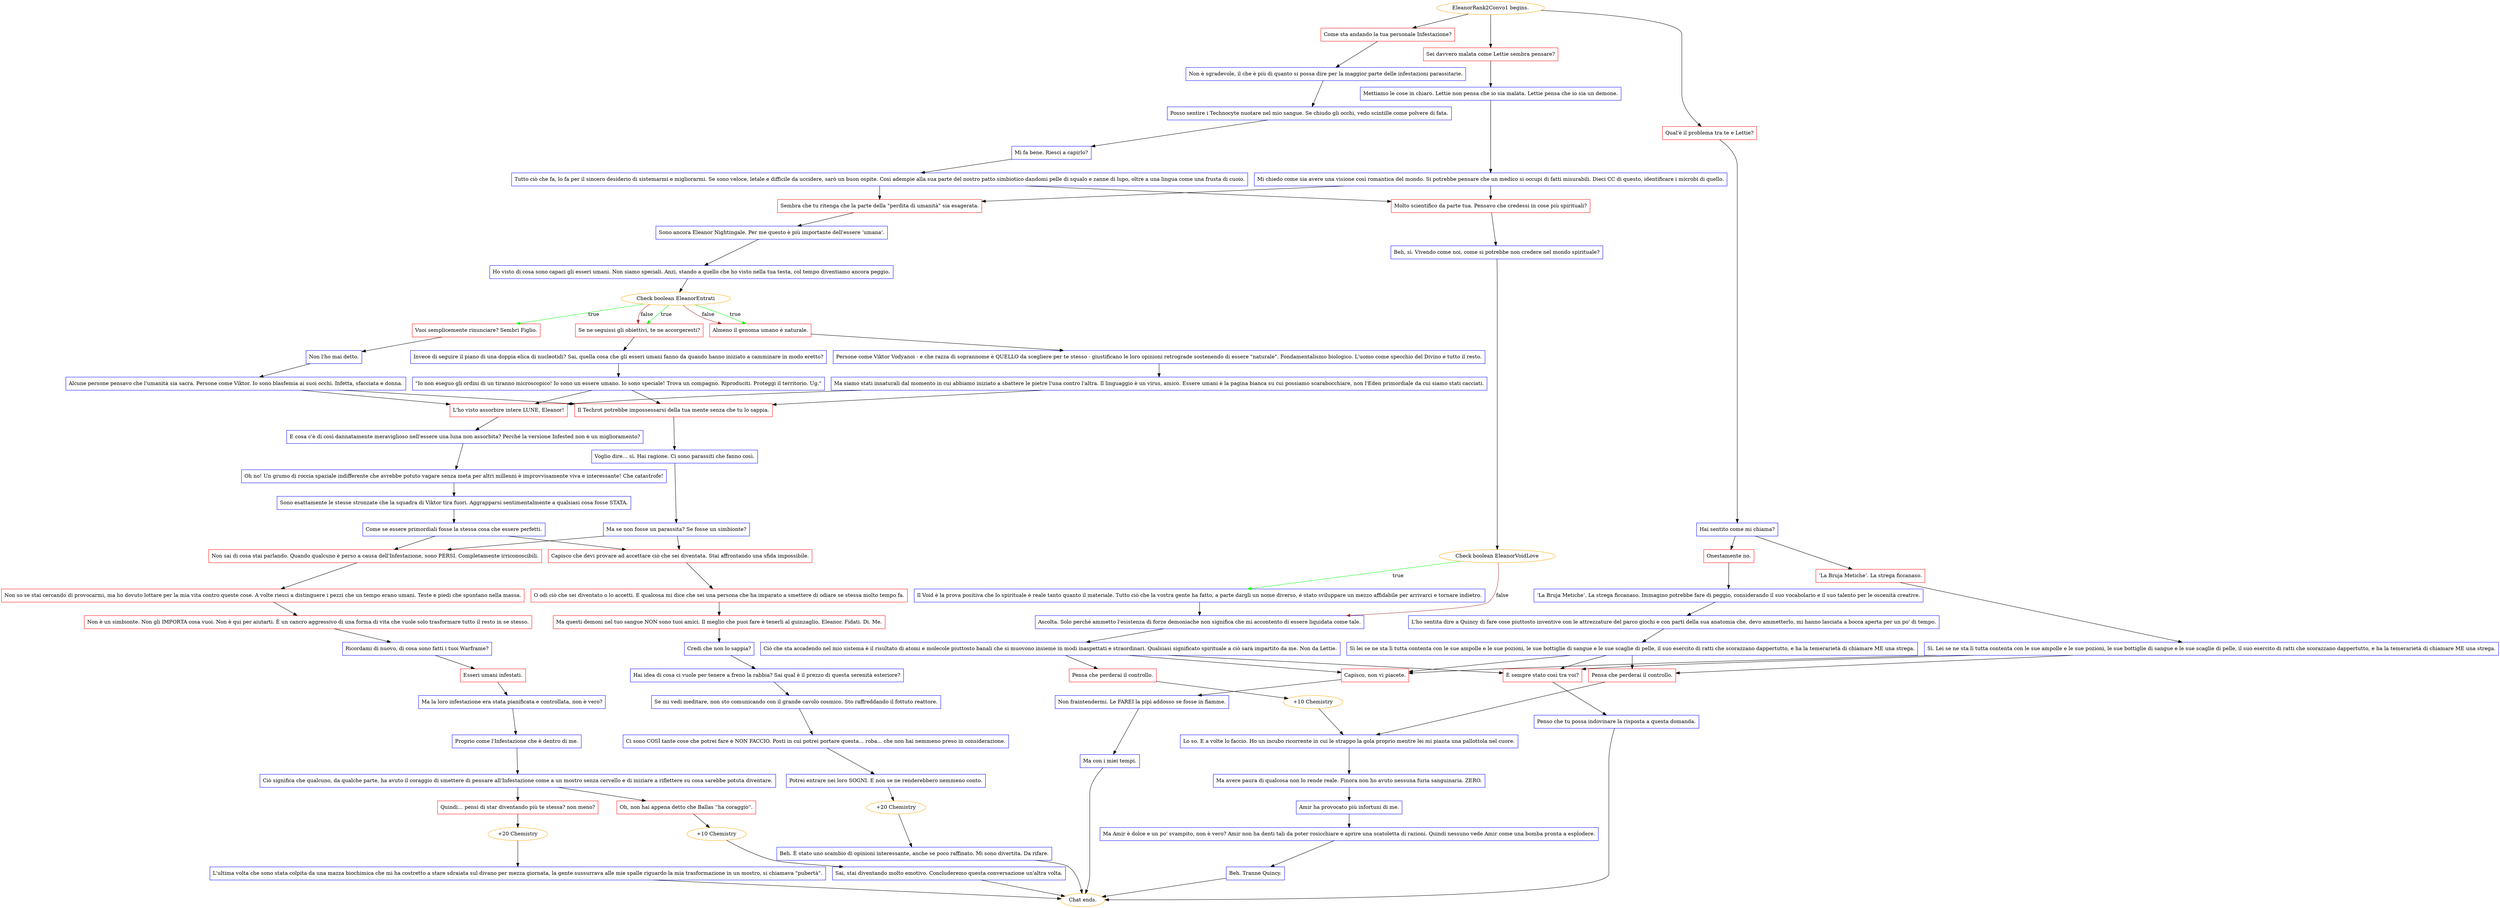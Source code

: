 digraph {
	"EleanorRank2Convo1 begins." [color=orange];
		"EleanorRank2Convo1 begins." -> j1476865485;
		"EleanorRank2Convo1 begins." -> j2967667359;
		"EleanorRank2Convo1 begins." -> j2682163652;
	j1476865485 [label="Sei davvero malata come Lettie sembra pensare?",shape=box,color=red];
		j1476865485 -> j1085861486;
	j2967667359 [label="Come sta andando la tua personale Infestazione?",shape=box,color=red];
		j2967667359 -> j1175313431;
	j2682163652 [label="Qual'è il problema tra te e Lettie?",shape=box,color=red];
		j2682163652 -> j3775657712;
	j1085861486 [label="Mettiamo le cose in chiaro. Lettie non pensa che io sia malata. Lettie pensa che io sia un demone.",shape=box,color=blue];
		j1085861486 -> j3910492494;
	j1175313431 [label="Non è sgradevole, il che è più di quanto si possa dire per la maggior parte delle infestazioni parassitarie.",shape=box,color=blue];
		j1175313431 -> j1807820037;
	j3775657712 [label="Hai sentito come mi chiama?",shape=box,color=blue];
		j3775657712 -> j1505480830;
		j3775657712 -> j897822292;
	j3910492494 [label="Mi chiedo come sia avere una visione così romantica del mondo. Si potrebbe pensare che un medico si occupi di fatti misurabili. Dieci CC di questo, identificare i microbi di quello.",shape=box,color=blue];
		j3910492494 -> j1277236598;
		j3910492494 -> j3756234420;
	j1807820037 [label="Posso sentire i Technocyte nuotare nel mio sangue. Se chiudo gli occhi, vedo scintille come polvere di fata.",shape=box,color=blue];
		j1807820037 -> j3823485589;
	j1505480830 [label="Onestamente no.",shape=box,color=red];
		j1505480830 -> j3196915;
	j897822292 [label="‘La Bruja Metiche‘. La strega ficcanaso.",shape=box,color=red];
		j897822292 -> j987206105;
	j1277236598 [label="Molto scientifico da parte tua. Pensavo che credessi in cose più spirituali?",shape=box,color=red];
		j1277236598 -> j3083787460;
	j3756234420 [label="Sembra che tu ritenga che la parte della \"perdita di umanità\" sia esagerata.",shape=box,color=red];
		j3756234420 -> j2521172884;
	j3823485589 [label="Mi fa bene. Riesci a capirlo?",shape=box,color=blue];
		j3823485589 -> j1043735938;
	j3196915 [label="‘La Bruja Metiche‘. La strega ficcanaso. Immagino potrebbe fare di peggio, considerando il suo vocabolario e il suo talento per le oscenità creative.",shape=box,color=blue];
		j3196915 -> j3167784932;
	j987206105 [label="Sì. Lei se ne sta lì tutta contenta con le sue ampolle e le sue pozioni, le sue bottiglie di sangue e le sue scaglie di pelle, il suo esercito di ratti che scorazzano dappertutto, e ha la temerarietà di chiamare ME una strega.",shape=box,color=blue];
		j987206105 -> j293620092;
		j987206105 -> j1539386012;
		j987206105 -> j3917143856;
	j3083787460 [label="Beh, sì. Vivendo come noi, come si potrebbe non credere nel mondo spirituale?",shape=box,color=blue];
		j3083787460 -> j2546009719;
	j2521172884 [label="Sono ancora Eleanor Nightingale. Per me questo è più importante dell'essere ‘umana‘.",shape=box,color=blue];
		j2521172884 -> j3473665584;
	j1043735938 [label="Tutto ciò che fa, lo fa per il sincero desiderio di sistemarmi e migliorarmi. Se sono veloce, letale e difficile da uccidere, sarò un buon ospite. Così adempie alla sua parte del nostro patto simbiotico dandomi pelle di squalo e zanne di lupo, oltre a una lingua come una frusta di cuoio.",shape=box,color=blue];
		j1043735938 -> j1277236598;
		j1043735938 -> j3756234420;
	j3167784932 [label="L'ho sentita dire a Quincy di fare cose piuttosto inventive con le attrezzature del parco giochi e con parti della sua anatomia che, devo ammetterlo, mi hanno lasciata a bocca aperta per un po' di tempo.",shape=box,color=blue];
		j3167784932 -> j1114327171;
	j293620092 [label="Capisco, non vi piacete.",shape=box,color=red];
		j293620092 -> j829262991;
	j1539386012 [label="È sempre stato così tra voi?",shape=box,color=red];
		j1539386012 -> j2120989643;
	j3917143856 [label="Pensa che perderai il controllo.",shape=box,color=red];
		j3917143856 -> j2620942828;
	j2546009719 [label="Check boolean EleanorVoidLove",color=orange];
		j2546009719 -> j3797103311 [label=true,color=green];
		j2546009719 -> j257151705 [label=false,color=brown];
	j3473665584 [label="Ho visto di cosa sono capaci gli esseri umani. Non siamo speciali. Anzi, stando a quello che ho visto nella tua testa, col tempo diventiamo ancora peggio.",shape=box,color=blue];
		j3473665584 -> j42144458;
	j1114327171 [label="Sì lei se ne sta lì tutta contenta con le sue ampolle e le sue pozioni, le sue bottiglie di sangue e le sue scaglie di pelle, il suo esercito di ratti che scorazzano dappertutto, e ha la temerarietà di chiamare ME una strega.",shape=box,color=blue];
		j1114327171 -> j293620092;
		j1114327171 -> j1539386012;
		j1114327171 -> j3917143856;
	j829262991 [label="Non fraintendermi. Le FAREI la pipì addosso se fosse in fiamme.",shape=box,color=blue];
		j829262991 -> j3482196551;
	j2120989643 [label="Penso che tu possa indovinare la risposta a questa domanda.",shape=box,color=blue];
		j2120989643 -> "Chat ends.";
	j2620942828 [label="Lo so. E a volte lo faccio. Ho un incubo ricorrente in cui le strappo la gola proprio mentre lei mi pianta una pallottola nel cuore.",shape=box,color=blue];
		j2620942828 -> j3389746594;
	j3797103311 [label="Il Void è la prova positiva che lo spirituale è reale tanto quanto il materiale. Tutto ciò che la vostra gente ha fatto, a parte dargli un nome diverso, è stato sviluppare un mezzo affidabile per arrivarci e tornare indietro.",shape=box,color=blue];
		j3797103311 -> j257151705;
	j257151705 [label="Ascolta. Solo perché ammetto l'esistenza di forze demoniache non significa che mi accontento di essere liquidata come tale.",shape=box,color=blue];
		j257151705 -> j134680740;
	j42144458 [label="Check boolean EleanorEntrati",color=orange];
		j42144458 -> j4277604155 [label=true,color=green];
		j42144458 -> j2597573495 [label=true,color=green];
		j42144458 -> j2745158889 [label=true,color=green];
		j42144458 -> j2597573495 [label=false,color=brown];
		j42144458 -> j2745158889 [label=false,color=brown];
	j3482196551 [label="Ma con i miei tempi.",shape=box,color=blue];
		j3482196551 -> "Chat ends.";
	"Chat ends." [color=orange];
	j3389746594 [label="Ma avere paura di qualcosa non lo rende reale. Finora non ho avuto nessuna furia sanguinaria. ZERO.",shape=box,color=blue];
		j3389746594 -> j1583464192;
	j134680740 [label="Ciò che sta accadendo nel mio sistema è il risultato di atomi e molecole piuttosto banali che si muovono insieme in modi inaspettati e straordinari. Qualsiasi significato spirituale a ciò sarà impartito da me. Non da Lettie.",shape=box,color=blue];
		j134680740 -> j293620092;
		j134680740 -> j1539386012;
		j134680740 -> j41059218;
	j4277604155 [label="Vuoi semplicemente rinunciare? Sembri Figlio.",shape=box,color=red];
		j4277604155 -> j4129903143;
	j2597573495 [label="Se ne seguissi gli obiettivi, te ne accorgeresti?",shape=box,color=red];
		j2597573495 -> j817883839;
	j2745158889 [label="Almeno il genoma umano è naturale.",shape=box,color=red];
		j2745158889 -> j3416001873;
	j1583464192 [label="Amir ha provocato più infortuni di me.",shape=box,color=blue];
		j1583464192 -> j1138372040;
	j41059218 [label="Pensa che perderai il controllo.",shape=box,color=red];
		j41059218 -> j2549376994;
	j4129903143 [label="Non l'ho mai detto.",shape=box,color=blue];
		j4129903143 -> j108513656;
	j817883839 [label="Invece di seguire il piano di una doppia elica di nucleotidi? Sai, quella cosa che gli esseri umani fanno da quando hanno iniziato a camminare in modo eretto?",shape=box,color=blue];
		j817883839 -> j129479730;
	j3416001873 [label="Persone come Viktor Vodyanoi - e che razza di soprannome è QUELLO da scegliere per te stesso - giustificano le loro opinioni retrograde sostenendo di essere \"naturale\". Fondamentalismo biologico. L'uomo come specchio del Divino e tutto il resto.",shape=box,color=blue];
		j3416001873 -> j1980774092;
	j1138372040 [label="Ma Amir è dolce e un po' svampito, non è vero? Amir non ha denti tali da poter rosicchiare e aprire una scatoletta di razioni. Quindi nessuno vede Amir come una bomba pronta a esplodere.",shape=box,color=blue];
		j1138372040 -> j3968740023;
	j2549376994 [label="+10 Chemistry",color=orange];
		j2549376994 -> j2620942828;
	j108513656 [label="Alcune persone pensavo che l'umanità sia sacra. Persone come Viktor. Io sono blasfemia ai suoi occhi. Infetta, sfacciata e donna.",shape=box,color=blue];
		j108513656 -> j1803308190;
		j108513656 -> j690884937;
	j129479730 [label="\"Io non eseguo gli ordini di un tiranno microscopico! Io sono un essere umano. Io sono speciale! Trova un compagno. Riproduciti. Proteggi il territorio. Ug.\"",shape=box,color=blue];
		j129479730 -> j1803308190;
		j129479730 -> j690884937;
	j1980774092 [label="Ma siamo stati innaturali dal momento in cui abbiamo iniziato a sbattere le pietre l'una contro l'altra. Il linguaggio è un virus, amico. Essere umani è la pagina bianca su cui possiamo scarabocchiare, non l'Eden primordiale da cui siamo stati cacciati.",shape=box,color=blue];
		j1980774092 -> j1803308190;
		j1980774092 -> j690884937;
	j3968740023 [label="Beh. Tranne Quincy.",shape=box,color=blue];
		j3968740023 -> "Chat ends.";
	j1803308190 [label="Il Techrot potrebbe impossessarsi della tua mente senza che tu lo sappia.",shape=box,color=red];
		j1803308190 -> j4244793907;
	j690884937 [label="L'ho visto assorbire intere LUNE, Eleanor!",shape=box,color=red];
		j690884937 -> j1354891457;
	j4244793907 [label="Voglio dire… sì. Hai ragione. Ci sono parassiti che fanno così.",shape=box,color=blue];
		j4244793907 -> j4152050613;
	j1354891457 [label="E cosa c'è di così dannatamente meraviglioso nell'essere una luna non assorbita? Perché la versione Infested non è un miglioramento?",shape=box,color=blue];
		j1354891457 -> j572569098;
	j4152050613 [label="Ma se non fosse un parassita? Se fosse un simbionte?",shape=box,color=blue];
		j4152050613 -> j4276263295;
		j4152050613 -> j3706688090;
	j572569098 [label="Oh no! Un grumo di roccia spaziale indifferente che avrebbe potuto vagare senza meta per altri millenni è improvvisamente viva e interessante! Che catastrofe!",shape=box,color=blue];
		j572569098 -> j1617886047;
	j4276263295 [label="Non sai di cosa stai parlando. Quando qualcuno è perso a causa dell'Infestazione, sono PERSI. Completamente irriconoscibili.",shape=box,color=red];
		j4276263295 -> j1463333803;
	j3706688090 [label="Capisco che devi provare ad accettare ciò che sei diventata. Stai affrontando una sfida impossibile.",shape=box,color=red];
		j3706688090 -> j979582867;
	j1617886047 [label="Sono esattamente le stesse stronzate che la squadra di Viktor tira fuori. Aggrapparsi sentimentalmente a qualsiasi cosa fosse STATA.",shape=box,color=blue];
		j1617886047 -> j4133924098;
	j1463333803 [label="Non so se stai cercando di provocarmi, ma ho dovuto lottare per la mia vita contro queste cose. A volte riesci a distinguere i pezzi che un tempo erano umani. Teste e piedi che spuntano nella massa.",shape=box,color=red];
		j1463333803 -> j2659243665;
	j979582867 [label="O odi ciò che sei diventato o lo accetti. E qualcosa mi dice che sei una persona che ha imparato a smettere di odiare se stessa molto tempo fa.",shape=box,color=red];
		j979582867 -> j348428447;
	j4133924098 [label="Come se essere primordiali fosse la stessa cosa che essere perfetti.",shape=box,color=blue];
		j4133924098 -> j4276263295;
		j4133924098 -> j3706688090;
	j2659243665 [label="Non è un simbionte. Non gli IMPORTA cosa vuoi. Non è qui per aiutarti. È un cancro aggressivo di una forma di vita che vuole solo trasformare tutto il resto in se stesso.",shape=box,color=red];
		j2659243665 -> j3545960941;
	j348428447 [label="Ma questi demoni nel tuo sangue NON sono tuoi amici. Il meglio che puoi fare è tenerli al guinzaglio, Eleanor. Fidati. Di. Me.",shape=box,color=red];
		j348428447 -> j1415575340;
	j3545960941 [label="Ricordami di nuovo, di cosa sono fatti i tuoi Warframe?",shape=box,color=blue];
		j3545960941 -> j3720153481;
	j1415575340 [label="Credi che non lo sappia?",shape=box,color=blue];
		j1415575340 -> j1484517048;
	j3720153481 [label="Esseri umani infestati.",shape=box,color=red];
		j3720153481 -> j2036974996;
	j1484517048 [label="Hai idea di cosa ci vuole per tenere a freno la rabbia? Sai qual è il prezzo di questa serenità esteriore?",shape=box,color=blue];
		j1484517048 -> j1341757709;
	j2036974996 [label="Ma la loro infestazione era stata pianificata e controllata, non è vero?",shape=box,color=blue];
		j2036974996 -> j1316801915;
	j1341757709 [label="Se mi vedi meditare, non sto comunicando con il grande cavolo cosmico. Sto raffreddando il fottuto reattore.",shape=box,color=blue];
		j1341757709 -> j536063297;
	j1316801915 [label="Proprio come l'Infestazione che è dentro di me.",shape=box,color=blue];
		j1316801915 -> j2209531732;
	j536063297 [label="Ci sono COSÌ tante cose che potrei fare e NON FACCIO. Posti in cui potrei portare questa... roba... che non hai nemmeno preso in considerazione.",shape=box,color=blue];
		j536063297 -> j353363579;
	j2209531732 [label="Ciò significa che qualcuno, da qualche parte, ha avuto il coraggio di smettere di pensare all'Infestazione come a un mostro senza cervello e di iniziare a riflettere su cosa sarebbe potuta diventare.",shape=box,color=blue];
		j2209531732 -> j4020556758;
		j2209531732 -> j2254209103;
	j353363579 [label="Potrei entrare nei loro SOGNI. E non se ne renderebbero nemmeno conto.",shape=box,color=blue];
		j353363579 -> j3659811119;
	j4020556758 [label="Oh, non hai appena detto che Ballas ''ha coraggio''.",shape=box,color=red];
		j4020556758 -> j939075561;
	j2254209103 [label="Quindi… pensi di star diventando più te stessa? non meno?",shape=box,color=red];
		j2254209103 -> j2506206971;
	j3659811119 [label="+20 Chemistry",color=orange];
		j3659811119 -> j3031158588;
	j939075561 [label="+10 Chemistry",color=orange];
		j939075561 -> j169400580;
	j2506206971 [label="+20 Chemistry",color=orange];
		j2506206971 -> j1050631882;
	j3031158588 [label="Beh. È stato uno scambio di opinioni interessante, anche se poco raffinato. Mi sono divertita. Da rifare.",shape=box,color=blue];
		j3031158588 -> "Chat ends.";
	j169400580 [label="Sai, stai diventando molto emotivo. Concluderemo questa conversazione un'altra volta.",shape=box,color=blue];
		j169400580 -> "Chat ends.";
	j1050631882 [label="L'ultima volta che sono stata colpita da una mazza biochimica che mi ha costretto a stare sdraiata sul divano per mezza giornata, la gente sussurrava alle mie spalle riguardo la mia trasformazione in un mostro, si chiamava \"pubertà\".",shape=box,color=blue];
		j1050631882 -> "Chat ends.";
}